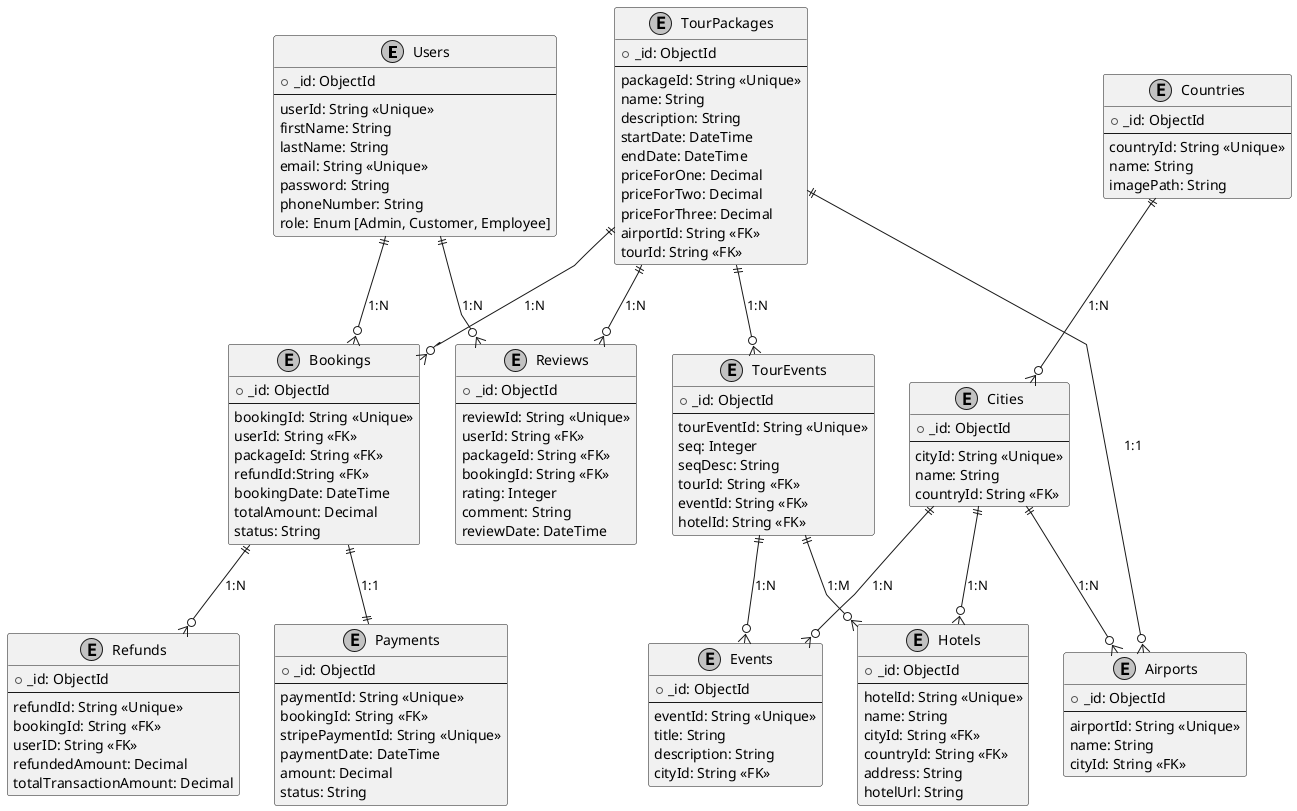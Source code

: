 @startuml
skinparam linetype polyline
skinparam monochrome true
skinparam entity {
    BackgroundColor #DDEEFF
    BorderColor #3366CC
    FontColor Black
}

' Entities
entity "Users" as Users {
    + _id: ObjectId
    --
    userId: String <<Unique>>
    firstName: String
    lastName: String
    email: String <<Unique>>
    password: String
    phoneNumber: String
    role: Enum [Admin, Customer, Employee]
}

entity "TourPackages" as TourPackages {
    + _id: ObjectId
    --
    packageId: String <<Unique>>
    name: String
    description: String
    startDate: DateTime
    endDate: DateTime
    priceForOne: Decimal
    priceForTwo: Decimal
    priceForThree: Decimal
    airportId: String <<FK>>
    tourId: String <<FK>>
}

entity "Bookings" as Bookings {
    + _id: ObjectId
    --
    bookingId: String <<Unique>>
    userId: String <<FK>>
    packageId: String <<FK>>
    refundId:String <<FK>>
    bookingDate: DateTime
    totalAmount: Decimal
    status: String
}

entity "Refunds" as Refunds {
    + _id: ObjectId
    --
    refundId: String <<Unique>>
    bookingId: String <<FK>>
    userID: String <<FK>>
    refundedAmount: Decimal
    totalTransactionAmount: Decimal
}

entity "Payments" as Payments {
    + _id: ObjectId
    --
    paymentId: String <<Unique>>
    bookingId: String <<FK>>
    stripePaymentId: String <<Unique>>
    paymentDate: DateTime
    amount: Decimal
    status: String
}

entity "Reviews" as Reviews {
    + _id: ObjectId
    --
    reviewId: String <<Unique>>
    userId: String <<FK>>
    packageId: String <<FK>>
    bookingId: String <<FK>>
    rating: Integer
    comment: String
    reviewDate: DateTime
}

entity "Hotels" as Hotels {
    + _id: ObjectId
    --
    hotelId: String <<Unique>>
    name: String
    cityId: String <<FK>>
    countryId: String <<FK>>
    address: String
    hotelUrl: String
}

entity "Airports" as Airports {
    + _id: ObjectId
    --
    airportId: String <<Unique>>
    name: String
    cityId: String <<FK>>
}

entity "Cities" as Cities {
    + _id: ObjectId
    --
    cityId: String <<Unique>>
    name: String
    countryId: String <<FK>>
}

entity "Countries" as Countries {
    + _id: ObjectId
    --
    countryId: String <<Unique>>
    name: String
    imagePath: String
}

entity "Events" as Events {
    + _id: ObjectId
    --
    eventId: String <<Unique>>
    title: String
    description: String
    cityId: String <<FK>>
}

entity "TourEvents" as TourEvents {
    + _id: ObjectId
    --
    tourEventId: String <<Unique>>
    seq: Integer
    seqDesc: String
    tourId: String <<FK>>
    eventId: String <<FK>>
    hotelId: String <<FK>>
}

'entity "EventImages" as EventImages {
'    + _id: ObjectId
'    --
'    eventImageId: String <<Unique>>
'    eventId: String <<FK>>
'    seq: Integer
'    imagePath: String
'    description: String
'}

' Relationships
Users ||--o{ Bookings : "1:N"
Users ||--o{ Reviews : "1:N"
TourPackages ||--o{ Bookings : "1:N"
TourPackages ||--o{ Reviews : "1:N"
Bookings ||--|| Payments : "1:1"
Cities ||--o{ Hotels : "1:N"
Cities ||--o{ Airports : "1:N"
Countries ||--o{ Cities : "1:N"
'Events ||--o{ EventImages : "1:N"
Cities ||--o{ Events : "1:N"
TourPackages ||--o{ Airports : "1:1"
TourPackages ||--o{ TourEvents : "1:N"
TourEvents ||--o{ Events : "1:N"
TourEvents ||--o{ Hotels : "1:M"
"Bookings" ||--o{ "Refunds" : "1:N"

@enduml
